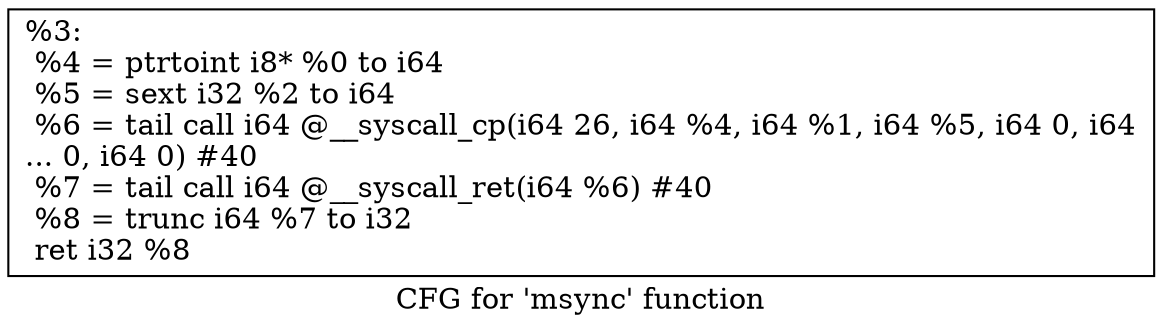 digraph "CFG for 'msync' function" {
	label="CFG for 'msync' function";

	Node0x1ed8a70 [shape=record,label="{%3:\l  %4 = ptrtoint i8* %0 to i64\l  %5 = sext i32 %2 to i64\l  %6 = tail call i64 @__syscall_cp(i64 26, i64 %4, i64 %1, i64 %5, i64 0, i64\l... 0, i64 0) #40\l  %7 = tail call i64 @__syscall_ret(i64 %6) #40\l  %8 = trunc i64 %7 to i32\l  ret i32 %8\l}"];
}
